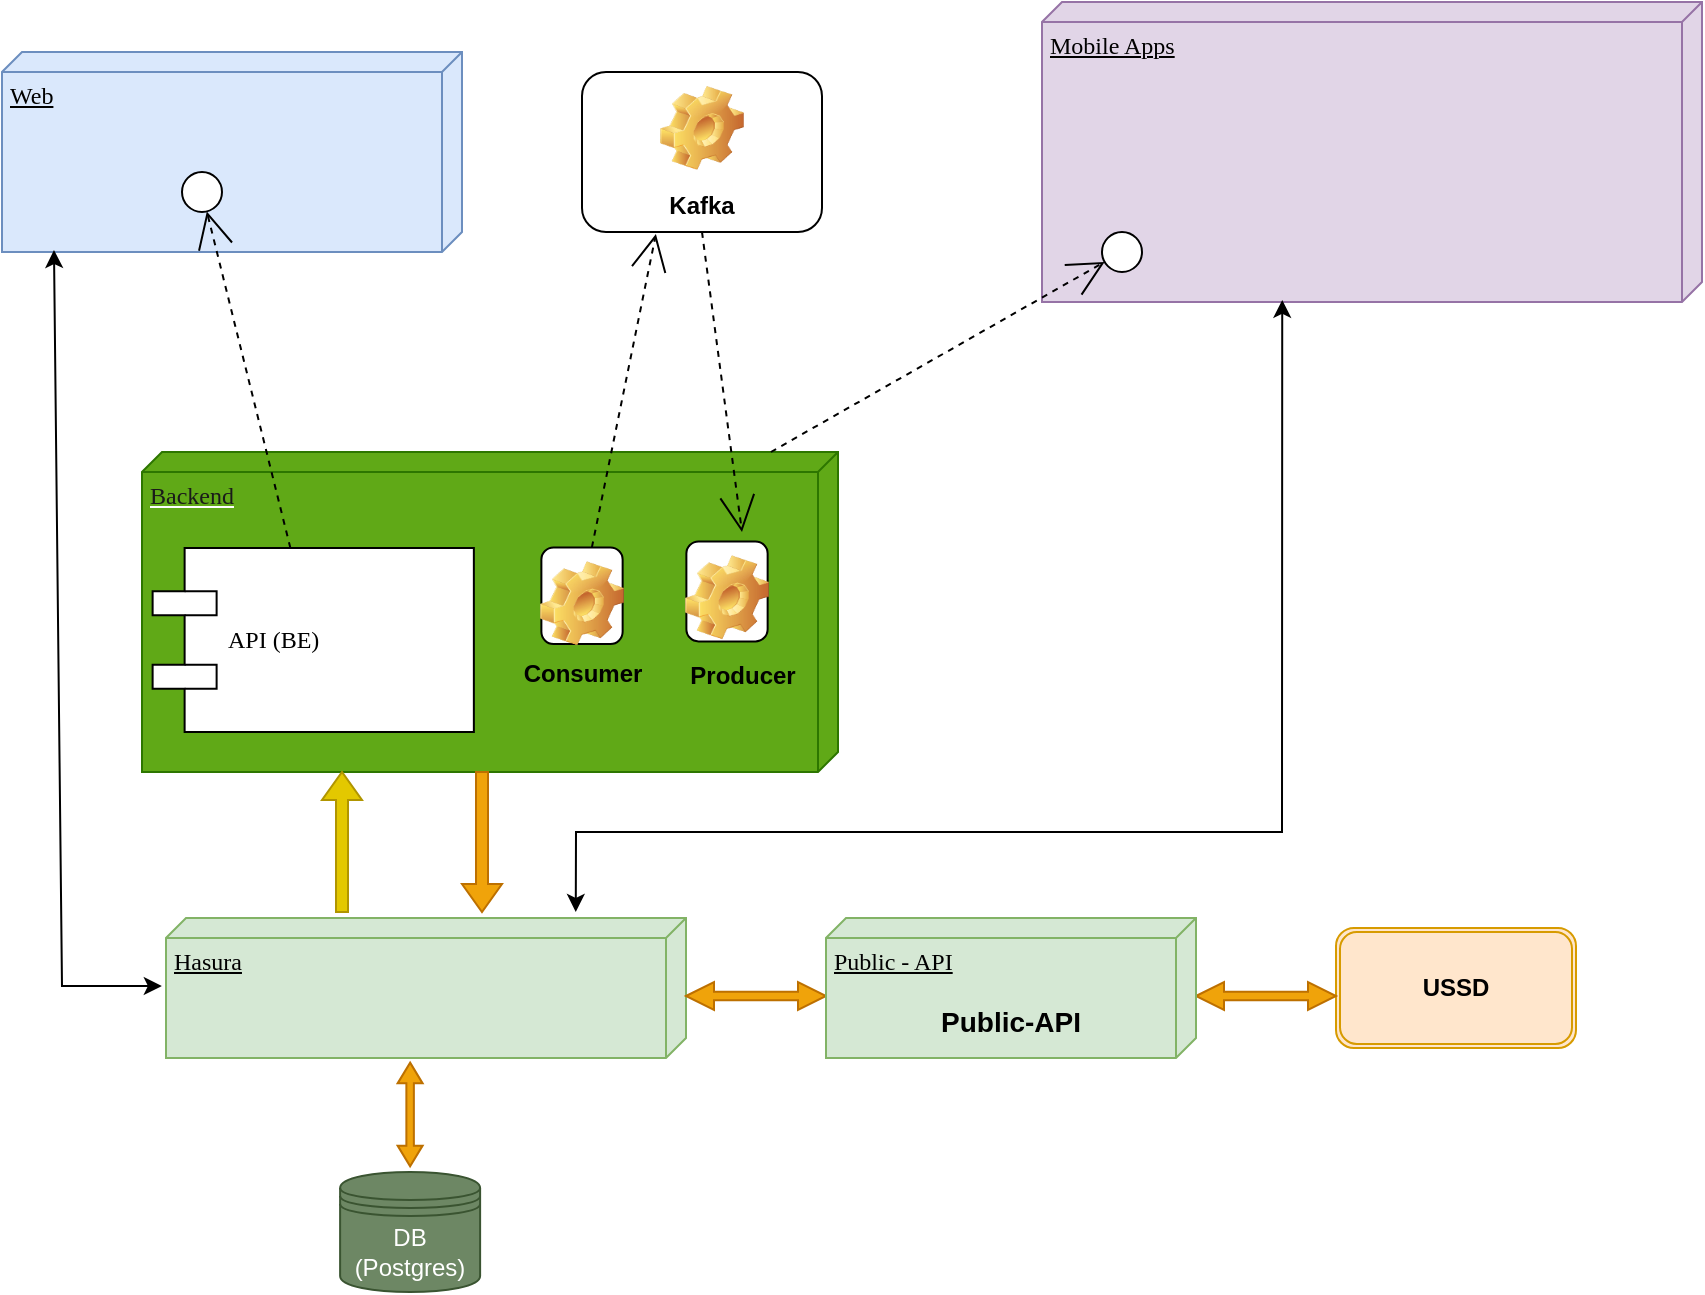 <mxfile version="22.1.20" type="github">
  <diagram name="Page-1" id="5f0bae14-7c28-e335-631c-24af17079c00">
    <mxGraphModel dx="1434" dy="792" grid="1" gridSize="10" guides="1" tooltips="1" connect="1" arrows="1" fold="1" page="1" pageScale="1" pageWidth="1100" pageHeight="850" background="none" math="0" shadow="0">
      <root>
        <mxCell id="0" />
        <mxCell id="1" parent="0" />
        <mxCell id="39150e848f15840c-1" value="Web" style="verticalAlign=top;align=left;spacingTop=8;spacingLeft=2;spacingRight=12;shape=cube;size=10;direction=south;fontStyle=4;html=1;rounded=0;shadow=0;comic=0;labelBackgroundColor=none;strokeWidth=1;fontFamily=Verdana;fontSize=12;fillColor=#dae8fc;strokeColor=#6c8ebf;" parent="1" vertex="1">
          <mxGeometry x="40" y="30" width="230" height="100" as="geometry" />
        </mxCell>
        <mxCell id="39150e848f15840c-2" value="Mobile Apps" style="verticalAlign=top;align=left;spacingTop=8;spacingLeft=2;spacingRight=12;shape=cube;size=10;direction=south;fontStyle=4;html=1;rounded=0;shadow=0;comic=0;labelBackgroundColor=none;strokeWidth=1;fontFamily=Verdana;fontSize=12;fillColor=#e1d5e7;strokeColor=#9673a6;" parent="1" vertex="1">
          <mxGeometry x="560" y="5" width="330" height="150" as="geometry" />
        </mxCell>
        <mxCell id="39150e848f15840c-6" value="" style="ellipse;whiteSpace=wrap;html=1;rounded=0;shadow=0;comic=0;labelBackgroundColor=none;strokeWidth=1;fontFamily=Verdana;fontSize=12;align=center;" parent="1" vertex="1">
          <mxGeometry x="130" y="90" width="20" height="20" as="geometry" />
        </mxCell>
        <mxCell id="39150e848f15840c-9" value="" style="ellipse;whiteSpace=wrap;html=1;rounded=0;shadow=0;comic=0;labelBackgroundColor=none;strokeWidth=1;fontFamily=Verdana;fontSize=12;align=center;" parent="1" vertex="1">
          <mxGeometry x="590" y="120" width="20" height="20" as="geometry" />
        </mxCell>
        <mxCell id="30EmhshtBAR26avfVBTr-1" value="Hasura" style="verticalAlign=top;align=left;spacingTop=8;spacingLeft=2;spacingRight=12;shape=cube;size=10;direction=south;fontStyle=4;html=1;rounded=0;shadow=0;comic=0;labelBackgroundColor=none;strokeWidth=1;fontFamily=Verdana;fontSize=12;fillColor=#d5e8d4;strokeColor=#82b366;" parent="1" vertex="1">
          <mxGeometry x="122" y="463" width="260" height="70" as="geometry" />
        </mxCell>
        <mxCell id="30EmhshtBAR26avfVBTr-3" value="DB (Postgres)" style="shape=datastore;whiteSpace=wrap;html=1;fillColor=#6d8764;fontColor=#ffffff;strokeColor=#3A5431;" parent="1" vertex="1">
          <mxGeometry x="209.06" y="590" width="70" height="60" as="geometry" />
        </mxCell>
        <mxCell id="30EmhshtBAR26avfVBTr-8" value="" style="group" parent="1" vertex="1" connectable="0">
          <mxGeometry x="110" y="230" width="348" height="160" as="geometry" />
        </mxCell>
        <mxCell id="39150e848f15840c-3" value="&lt;font color=&quot;#1a1a1a&quot;&gt;Backend&lt;/font&gt;" style="verticalAlign=top;align=left;spacingTop=8;spacingLeft=2;spacingRight=12;shape=cube;size=10;direction=south;fontStyle=4;html=1;rounded=0;shadow=0;comic=0;labelBackgroundColor=none;strokeWidth=1;fontFamily=Verdana;fontSize=12;fillColor=#60a917;strokeColor=#2D7600;fontColor=#ffffff;" parent="30EmhshtBAR26avfVBTr-8" vertex="1">
          <mxGeometry width="348" height="160" as="geometry" />
        </mxCell>
        <mxCell id="39150e848f15840c-10" value="API (BE)" style="shape=component;align=left;spacingLeft=36;rounded=0;shadow=0;comic=0;labelBackgroundColor=none;strokeWidth=1;fontFamily=Verdana;fontSize=12;html=1;" parent="30EmhshtBAR26avfVBTr-8" vertex="1">
          <mxGeometry x="5.31" y="48" width="160.62" height="92" as="geometry" />
        </mxCell>
        <mxCell id="DGS6xpSLE92FE0c8NjT5-3" value="" style="group" vertex="1" connectable="0" parent="30EmhshtBAR26avfVBTr-8">
          <mxGeometry x="260" y="44.69" width="65" height="80.31" as="geometry" />
        </mxCell>
        <mxCell id="DGS6xpSLE92FE0c8NjT5-1" value="" style="label;whiteSpace=wrap;html=1;align=center;verticalAlign=bottom;spacingLeft=0;spacingBottom=4;imageAlign=center;imageVerticalAlign=top;image=img/clipart/Gear_128x128.png" vertex="1" parent="DGS6xpSLE92FE0c8NjT5-3">
          <mxGeometry x="12.19" width="40.63" height="50" as="geometry" />
        </mxCell>
        <mxCell id="DGS6xpSLE92FE0c8NjT5-2" value="&lt;b&gt;Producer&lt;/b&gt;" style="text;html=1;align=center;verticalAlign=middle;resizable=0;points=[];autosize=1;strokeColor=none;fillColor=none;" vertex="1" parent="DGS6xpSLE92FE0c8NjT5-3">
          <mxGeometry y="52.617" width="80" height="30" as="geometry" />
        </mxCell>
        <mxCell id="DGS6xpSLE92FE0c8NjT5-9" value="" style="group" vertex="1" connectable="0" parent="30EmhshtBAR26avfVBTr-8">
          <mxGeometry x="180" y="47.69" width="80" height="78.314" as="geometry" />
        </mxCell>
        <mxCell id="DGS6xpSLE92FE0c8NjT5-6" value="" style="label;whiteSpace=wrap;html=1;align=center;verticalAlign=bottom;spacingLeft=0;spacingBottom=4;imageAlign=center;imageVerticalAlign=top;image=img/clipart/Gear_128x128.png" vertex="1" parent="DGS6xpSLE92FE0c8NjT5-9">
          <mxGeometry x="19.69" width="40.63" height="48.31" as="geometry" />
        </mxCell>
        <mxCell id="DGS6xpSLE92FE0c8NjT5-7" value="&lt;b&gt;Consumer&lt;/b&gt;" style="text;html=1;align=center;verticalAlign=middle;resizable=0;points=[];autosize=1;strokeColor=none;fillColor=none;" vertex="1" parent="DGS6xpSLE92FE0c8NjT5-9">
          <mxGeometry y="48.314" width="80" height="30" as="geometry" />
        </mxCell>
        <mxCell id="30EmhshtBAR26avfVBTr-5" value="" style="shape=singleArrow;direction=north;whiteSpace=wrap;html=1;fillColor=#e3c800;fontColor=#000000;strokeColor=#B09500;" parent="1" vertex="1">
          <mxGeometry x="200" y="390" width="20" height="70" as="geometry" />
        </mxCell>
        <mxCell id="30EmhshtBAR26avfVBTr-6" value="" style="shape=singleArrow;direction=south;whiteSpace=wrap;html=1;fillColor=#f0a30a;fontColor=#000000;strokeColor=#BD7000;" parent="1" vertex="1">
          <mxGeometry x="270" y="390" width="20" height="70" as="geometry" />
        </mxCell>
        <mxCell id="30EmhshtBAR26avfVBTr-19" value="" style="shape=doubleArrow;whiteSpace=wrap;html=1;fillColor=#f0a30a;fontColor=#000000;strokeColor=#BD7000;" parent="1" vertex="1">
          <mxGeometry x="382" y="495" width="70" height="14" as="geometry" />
        </mxCell>
        <mxCell id="30EmhshtBAR26avfVBTr-23" value="" style="shape=doubleArrow;whiteSpace=wrap;html=1;fillColor=#f0a30a;fontColor=#000000;strokeColor=#BD7000;rotation=90;" parent="1" vertex="1">
          <mxGeometry x="218.12" y="555" width="51.88" height="12.5" as="geometry" />
        </mxCell>
        <mxCell id="30EmhshtBAR26avfVBTr-26" value="&lt;b&gt;USSD&lt;/b&gt;" style="shape=ext;double=1;rounded=1;whiteSpace=wrap;html=1;fillColor=#ffe6cc;strokeColor=#d79b00;" parent="1" vertex="1">
          <mxGeometry x="707" y="468" width="120" height="60" as="geometry" />
        </mxCell>
        <mxCell id="30EmhshtBAR26avfVBTr-27" value="" style="shape=doubleArrow;whiteSpace=wrap;html=1;fillColor=#f0a30a;fontColor=#000000;strokeColor=#BD7000;" parent="1" vertex="1">
          <mxGeometry x="637" y="495" width="70" height="14" as="geometry" />
        </mxCell>
        <mxCell id="30EmhshtBAR26avfVBTr-31" value="Kafka" style="label;whiteSpace=wrap;html=1;align=center;verticalAlign=bottom;spacingLeft=0;spacingBottom=4;imageAlign=center;imageVerticalAlign=top;image=img/clipart/Gear_128x128.png" parent="1" vertex="1">
          <mxGeometry x="330.0" y="40" width="120" height="80" as="geometry" />
        </mxCell>
        <mxCell id="30EmhshtBAR26avfVBTr-34" value="" style="endArrow=classic;startArrow=classic;html=1;rounded=0;entryX=0.99;entryY=0.887;entryDx=0;entryDy=0;entryPerimeter=0;exitX=0.486;exitY=1.008;exitDx=0;exitDy=0;exitPerimeter=0;" parent="1" source="30EmhshtBAR26avfVBTr-1" target="39150e848f15840c-1" edge="1">
          <mxGeometry width="50" height="50" relative="1" as="geometry">
            <mxPoint x="74" y="480" as="sourcePoint" />
            <mxPoint x="50" y="250" as="targetPoint" />
            <Array as="points">
              <mxPoint x="70" y="497" />
            </Array>
          </mxGeometry>
        </mxCell>
        <mxCell id="39150e848f15840c-11" style="edgeStyle=none;rounded=0;html=1;dashed=1;labelBackgroundColor=none;startArrow=none;startFill=0;startSize=8;endArrow=open;endFill=0;endSize=16;fontFamily=Verdana;fontSize=12;" parent="1" source="39150e848f15840c-10" target="39150e848f15840c-6" edge="1">
          <mxGeometry relative="1" as="geometry" />
        </mxCell>
        <mxCell id="39150e848f15840c-12" style="edgeStyle=none;rounded=0;html=1;dashed=1;labelBackgroundColor=none;startArrow=none;startFill=0;startSize=8;endArrow=open;endFill=0;endSize=16;fontFamily=Verdana;fontSize=12;" parent="1" source="39150e848f15840c-3" target="39150e848f15840c-9" edge="1">
          <mxGeometry relative="1" as="geometry" />
        </mxCell>
        <mxCell id="DGS6xpSLE92FE0c8NjT5-10" style="edgeStyle=none;rounded=0;html=1;dashed=1;labelBackgroundColor=none;startArrow=none;startFill=0;startSize=8;endArrow=open;endFill=0;endSize=16;fontFamily=Verdana;fontSize=12;entryX=0.308;entryY=1.013;entryDx=0;entryDy=0;entryPerimeter=0;" edge="1" parent="1" source="DGS6xpSLE92FE0c8NjT5-6" target="30EmhshtBAR26avfVBTr-31">
          <mxGeometry relative="1" as="geometry">
            <mxPoint x="305.32" y="258" as="sourcePoint" />
            <mxPoint x="340.32" y="100" as="targetPoint" />
          </mxGeometry>
        </mxCell>
        <mxCell id="DGS6xpSLE92FE0c8NjT5-11" style="edgeStyle=none;rounded=0;html=1;dashed=1;labelBackgroundColor=none;startArrow=none;startFill=0;startSize=8;endArrow=open;endFill=0;endSize=16;fontFamily=Verdana;fontSize=12;exitX=0.5;exitY=1;exitDx=0;exitDy=0;" edge="1" parent="1" source="30EmhshtBAR26avfVBTr-31">
          <mxGeometry relative="1" as="geometry">
            <mxPoint x="520" y="280" as="sourcePoint" />
            <mxPoint x="410" y="270" as="targetPoint" />
          </mxGeometry>
        </mxCell>
        <mxCell id="DGS6xpSLE92FE0c8NjT5-17" value="" style="endArrow=classic;startArrow=classic;html=1;rounded=0;exitX=-0.029;exitY=0.212;exitDx=0;exitDy=0;exitPerimeter=0;entryX=0.993;entryY=0.636;entryDx=0;entryDy=0;entryPerimeter=0;" edge="1" parent="1" target="39150e848f15840c-2">
          <mxGeometry width="50" height="50" relative="1" as="geometry">
            <mxPoint x="326.88" y="460" as="sourcePoint" />
            <mxPoint x="725" y="154.03" as="targetPoint" />
            <Array as="points">
              <mxPoint x="327" y="420" />
              <mxPoint x="680" y="420" />
            </Array>
          </mxGeometry>
        </mxCell>
        <mxCell id="DGS6xpSLE92FE0c8NjT5-19" value="" style="group" vertex="1" connectable="0" parent="1">
          <mxGeometry x="452" y="463" width="185" height="70" as="geometry" />
        </mxCell>
        <mxCell id="30EmhshtBAR26avfVBTr-7" value="Public - API" style="verticalAlign=top;align=left;spacingTop=8;spacingLeft=2;spacingRight=12;shape=cube;size=10;direction=south;fontStyle=4;html=1;rounded=0;shadow=0;comic=0;labelBackgroundColor=none;strokeWidth=1;fontFamily=Verdana;fontSize=12;fillColor=#d5e8d4;strokeColor=#82b366;" parent="DGS6xpSLE92FE0c8NjT5-19" vertex="1">
          <mxGeometry width="185" height="70" as="geometry" />
        </mxCell>
        <mxCell id="30EmhshtBAR26avfVBTr-9" value="&lt;font style=&quot;font-size: 14px;&quot;&gt;Public-API&lt;/font&gt;" style="text;strokeColor=none;fillColor=none;html=1;fontSize=24;fontStyle=1;verticalAlign=middle;align=center;" parent="DGS6xpSLE92FE0c8NjT5-19" vertex="1">
          <mxGeometry x="53.21" y="31.999" width="78.571" height="34.286" as="geometry" />
        </mxCell>
      </root>
    </mxGraphModel>
  </diagram>
</mxfile>
